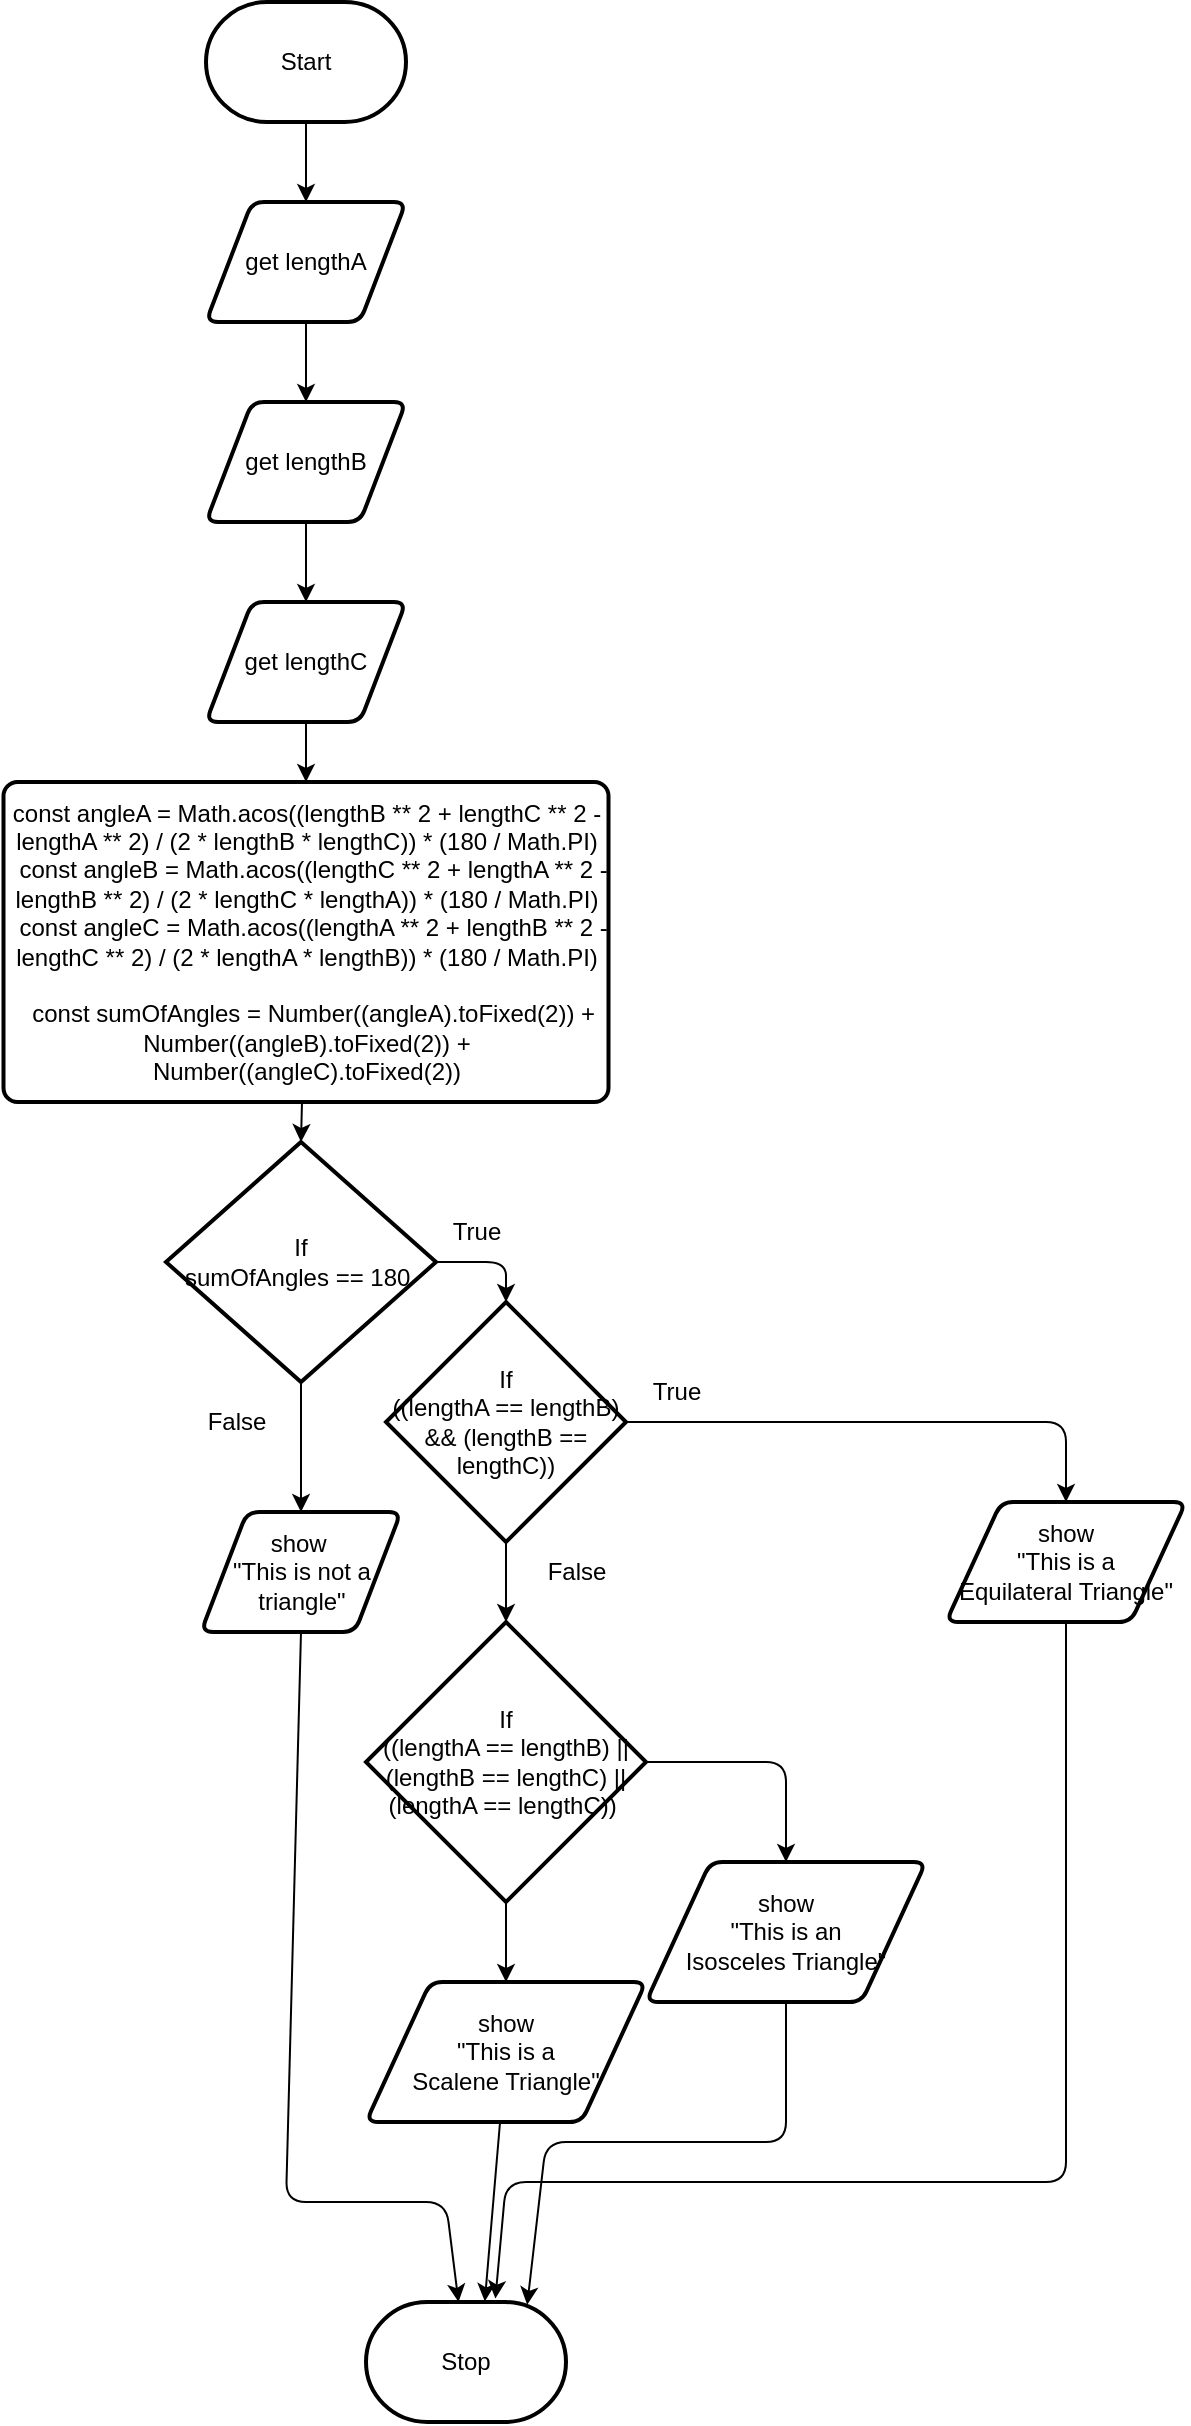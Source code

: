 <mxfile>
    <diagram id="HIP3nbAZw_EuaXWnEj3U" name="Page-1">
        <mxGraphModel dx="1086" dy="692" grid="1" gridSize="10" guides="1" tooltips="1" connect="1" arrows="1" fold="1" page="1" pageScale="1" pageWidth="850" pageHeight="1100" math="0" shadow="0">
            <root>
                <mxCell id="0"/>
                <mxCell id="1" parent="0"/>
                <mxCell id="8" style="edgeStyle=none;html=1;entryX=0.5;entryY=0;entryDx=0;entryDy=0;fontSize=12;" edge="1" parent="1" source="2" target="4">
                    <mxGeometry relative="1" as="geometry"/>
                </mxCell>
                <mxCell id="2" value="Start" style="strokeWidth=2;html=1;shape=mxgraph.flowchart.terminator;whiteSpace=wrap;fontSize=12;" parent="1" vertex="1">
                    <mxGeometry x="170" y="20" width="100" height="60" as="geometry"/>
                </mxCell>
                <mxCell id="3" value="Stop" style="strokeWidth=2;html=1;shape=mxgraph.flowchart.terminator;whiteSpace=wrap;fontSize=12;" parent="1" vertex="1">
                    <mxGeometry x="250" y="1170" width="100" height="60" as="geometry"/>
                </mxCell>
                <mxCell id="9" style="edgeStyle=none;html=1;fontSize=12;" edge="1" parent="1" source="4" target="6">
                    <mxGeometry relative="1" as="geometry"/>
                </mxCell>
                <mxCell id="4" value="get lengthA" style="shape=parallelogram;html=1;strokeWidth=2;perimeter=parallelogramPerimeter;whiteSpace=wrap;rounded=1;arcSize=12;size=0.23;fontSize=12;" vertex="1" parent="1">
                    <mxGeometry x="170" y="120" width="100" height="60" as="geometry"/>
                </mxCell>
                <mxCell id="10" style="edgeStyle=none;html=1;fontSize=12;" edge="1" parent="1" source="6" target="7">
                    <mxGeometry relative="1" as="geometry"/>
                </mxCell>
                <mxCell id="6" value="get lengthB" style="shape=parallelogram;html=1;strokeWidth=2;perimeter=parallelogramPerimeter;whiteSpace=wrap;rounded=1;arcSize=12;size=0.23;fontSize=12;" vertex="1" parent="1">
                    <mxGeometry x="170" y="220" width="100" height="60" as="geometry"/>
                </mxCell>
                <mxCell id="12" style="edgeStyle=none;html=1;entryX=0.5;entryY=0;entryDx=0;entryDy=0;fontSize=12;" edge="1" parent="1" source="7" target="11">
                    <mxGeometry relative="1" as="geometry"/>
                </mxCell>
                <mxCell id="7" value="get lengthC" style="shape=parallelogram;html=1;strokeWidth=2;perimeter=parallelogramPerimeter;whiteSpace=wrap;rounded=1;arcSize=12;size=0.23;fontSize=12;" vertex="1" parent="1">
                    <mxGeometry x="170" y="320" width="100" height="60" as="geometry"/>
                </mxCell>
                <mxCell id="14" style="edgeStyle=none;html=1;entryX=0.5;entryY=0;entryDx=0;entryDy=0;entryPerimeter=0;fontSize=12;" edge="1" parent="1" source="11" target="13">
                    <mxGeometry relative="1" as="geometry"/>
                </mxCell>
                <mxCell id="11" value="&lt;div style=&quot;font-size: 12px;&quot;&gt;const angleA = Math.acos((lengthB ** 2 + lengthC ** 2 - lengthA ** 2) / (2 * lengthB * lengthC)) * (180 / Math.PI)&lt;/div&gt;&lt;div style=&quot;font-size: 12px;&quot;&gt;&amp;nbsp; const angleB = Math.acos((lengthC ** 2 + lengthA ** 2 - lengthB ** 2) / (2 * lengthC * lengthA)) * (180 / Math.PI)&lt;/div&gt;&lt;div style=&quot;font-size: 12px;&quot;&gt;&amp;nbsp; const angleC = Math.acos((lengthA ** 2 + lengthB ** 2 - lengthC ** 2) / (2 * lengthA * lengthB)) * (180 / Math.PI)&lt;/div&gt;&lt;div style=&quot;font-size: 12px;&quot;&gt;&lt;br style=&quot;font-size: 12px;&quot;&gt;&lt;/div&gt;&lt;div style=&quot;font-size: 12px;&quot;&gt;&amp;nbsp; const sumOfAngles = Number((angleA).toFixed(2)) + Number((angleB).toFixed(2)) + Number((angleC).toFixed(2))&lt;/div&gt;" style="rounded=1;whiteSpace=wrap;html=1;absoluteArcSize=1;arcSize=14;strokeWidth=2;fontSize=12;" vertex="1" parent="1">
                    <mxGeometry x="68.75" y="410" width="302.5" height="160" as="geometry"/>
                </mxCell>
                <mxCell id="19" style="edgeStyle=none;html=1;entryX=0.5;entryY=0;entryDx=0;entryDy=0;entryPerimeter=0;fontSize=12;" edge="1" parent="1" source="13" target="18">
                    <mxGeometry relative="1" as="geometry">
                        <Array as="points">
                            <mxPoint x="320" y="650"/>
                        </Array>
                    </mxGeometry>
                </mxCell>
                <mxCell id="22" style="edgeStyle=none;html=1;entryX=0.5;entryY=0;entryDx=0;entryDy=0;fontSize=12;" edge="1" parent="1" source="13" target="21">
                    <mxGeometry relative="1" as="geometry"/>
                </mxCell>
                <mxCell id="13" value="If&lt;br style=&quot;font-size: 12px;&quot;&gt;sumOfAngles == 180&amp;nbsp;" style="strokeWidth=2;html=1;shape=mxgraph.flowchart.decision;whiteSpace=wrap;fontSize=12;" vertex="1" parent="1">
                    <mxGeometry x="150" y="590" width="135" height="120" as="geometry"/>
                </mxCell>
                <mxCell id="26" style="edgeStyle=none;html=1;entryX=0.5;entryY=0;entryDx=0;entryDy=0;entryPerimeter=0;fontSize=12;" edge="1" parent="1" source="18" target="25">
                    <mxGeometry relative="1" as="geometry"/>
                </mxCell>
                <mxCell id="30" style="edgeStyle=none;html=1;entryX=0.5;entryY=0;entryDx=0;entryDy=0;fontSize=12;" edge="1" parent="1" source="18" target="29">
                    <mxGeometry relative="1" as="geometry">
                        <Array as="points">
                            <mxPoint x="600" y="730"/>
                        </Array>
                    </mxGeometry>
                </mxCell>
                <mxCell id="18" value="If&lt;br style=&quot;font-size: 12px;&quot;&gt;((lengthA == lengthB) &amp;amp;&amp;amp; (lengthB == lengthC))" style="strokeWidth=2;html=1;shape=mxgraph.flowchart.decision;whiteSpace=wrap;fontSize=12;" vertex="1" parent="1">
                    <mxGeometry x="260" y="670" width="120" height="120" as="geometry"/>
                </mxCell>
                <mxCell id="20" value="True" style="text;html=1;align=center;verticalAlign=middle;resizable=0;points=[];autosize=1;strokeColor=none;fillColor=none;fontSize=12;" vertex="1" parent="1">
                    <mxGeometry x="280" y="620" width="50" height="30" as="geometry"/>
                </mxCell>
                <mxCell id="37" style="edgeStyle=none;html=1;exitX=0.5;exitY=1;exitDx=0;exitDy=0;fontSize=12;" edge="1" parent="1" source="21" target="3">
                    <mxGeometry relative="1" as="geometry">
                        <Array as="points">
                            <mxPoint x="210" y="1120"/>
                            <mxPoint x="290" y="1120"/>
                        </Array>
                    </mxGeometry>
                </mxCell>
                <mxCell id="21" value="show&amp;nbsp;&lt;br style=&quot;font-size: 12px;&quot;&gt;&quot;This is not a&lt;br style=&quot;font-size: 12px;&quot;&gt;triangle&quot;" style="shape=parallelogram;html=1;strokeWidth=2;perimeter=parallelogramPerimeter;whiteSpace=wrap;rounded=1;arcSize=12;size=0.23;fontSize=12;" vertex="1" parent="1">
                    <mxGeometry x="167.5" y="775" width="100" height="60" as="geometry"/>
                </mxCell>
                <mxCell id="23" value="False" style="text;html=1;align=center;verticalAlign=middle;resizable=0;points=[];autosize=1;strokeColor=none;fillColor=none;fontSize=12;" vertex="1" parent="1">
                    <mxGeometry x="160" y="715" width="50" height="30" as="geometry"/>
                </mxCell>
                <mxCell id="34" style="edgeStyle=none;html=1;entryX=0.5;entryY=0;entryDx=0;entryDy=0;fontSize=12;" edge="1" parent="1" source="25" target="33">
                    <mxGeometry relative="1" as="geometry">
                        <Array as="points">
                            <mxPoint x="460" y="900"/>
                        </Array>
                    </mxGeometry>
                </mxCell>
                <mxCell id="36" style="edgeStyle=none;html=1;entryX=0.5;entryY=0;entryDx=0;entryDy=0;fontSize=12;" edge="1" parent="1" source="25" target="35">
                    <mxGeometry relative="1" as="geometry"/>
                </mxCell>
                <mxCell id="25" value="If&lt;br style=&quot;font-size: 12px;&quot;&gt;((lengthA == lengthB) || (lengthB == lengthC) || (lengthA == lengthC))&amp;nbsp;" style="strokeWidth=2;html=1;shape=mxgraph.flowchart.decision;whiteSpace=wrap;fontSize=12;" vertex="1" parent="1">
                    <mxGeometry x="250" y="830" width="140" height="140" as="geometry"/>
                </mxCell>
                <mxCell id="28" value="False" style="text;html=1;align=center;verticalAlign=middle;resizable=0;points=[];autosize=1;strokeColor=none;fillColor=none;fontSize=12;" vertex="1" parent="1">
                    <mxGeometry x="330" y="790" width="50" height="30" as="geometry"/>
                </mxCell>
                <mxCell id="39" style="edgeStyle=none;html=1;entryX=0.647;entryY=-0.029;entryDx=0;entryDy=0;entryPerimeter=0;fontSize=10;" edge="1" parent="1" source="29" target="3">
                    <mxGeometry relative="1" as="geometry">
                        <Array as="points">
                            <mxPoint x="600" y="1110"/>
                            <mxPoint x="320" y="1110"/>
                        </Array>
                    </mxGeometry>
                </mxCell>
                <mxCell id="29" value="show&lt;br style=&quot;font-size: 12px;&quot;&gt;&quot;This is a &lt;br style=&quot;font-size: 12px;&quot;&gt;Equilateral Triangle&quot;" style="shape=parallelogram;html=1;strokeWidth=2;perimeter=parallelogramPerimeter;whiteSpace=wrap;rounded=1;arcSize=12;size=0.23;fontSize=12;" vertex="1" parent="1">
                    <mxGeometry x="540" y="770" width="120" height="60" as="geometry"/>
                </mxCell>
                <mxCell id="31" value="True" style="text;html=1;align=center;verticalAlign=middle;resizable=0;points=[];autosize=1;strokeColor=none;fillColor=none;fontSize=12;" vertex="1" parent="1">
                    <mxGeometry x="380" y="700" width="50" height="30" as="geometry"/>
                </mxCell>
                <mxCell id="41" style="edgeStyle=none;html=1;entryX=0.806;entryY=0.023;entryDx=0;entryDy=0;entryPerimeter=0;fontSize=12;" edge="1" parent="1" source="33" target="3">
                    <mxGeometry relative="1" as="geometry">
                        <Array as="points">
                            <mxPoint x="460" y="1090"/>
                            <mxPoint x="340" y="1090"/>
                        </Array>
                    </mxGeometry>
                </mxCell>
                <mxCell id="33" value="show&lt;br style=&quot;font-size: 12px;&quot;&gt;&quot;This is an &lt;br style=&quot;font-size: 12px;&quot;&gt;Isosceles Triangle&quot;" style="shape=parallelogram;html=1;strokeWidth=2;perimeter=parallelogramPerimeter;whiteSpace=wrap;rounded=1;arcSize=12;size=0.23;fontSize=12;" vertex="1" parent="1">
                    <mxGeometry x="390" y="950" width="140" height="70" as="geometry"/>
                </mxCell>
                <mxCell id="42" style="edgeStyle=none;html=1;entryX=0.594;entryY=-0.005;entryDx=0;entryDy=0;entryPerimeter=0;fontSize=12;" edge="1" parent="1" source="35" target="3">
                    <mxGeometry relative="1" as="geometry"/>
                </mxCell>
                <mxCell id="35" value="show&lt;br style=&quot;font-size: 12px;&quot;&gt;&quot;This is a &lt;br style=&quot;font-size: 12px;&quot;&gt;Scalene Triangle&quot;" style="shape=parallelogram;html=1;strokeWidth=2;perimeter=parallelogramPerimeter;whiteSpace=wrap;rounded=1;arcSize=12;size=0.23;fontSize=12;" vertex="1" parent="1">
                    <mxGeometry x="250" y="1010" width="140" height="70" as="geometry"/>
                </mxCell>
            </root>
        </mxGraphModel>
    </diagram>
</mxfile>